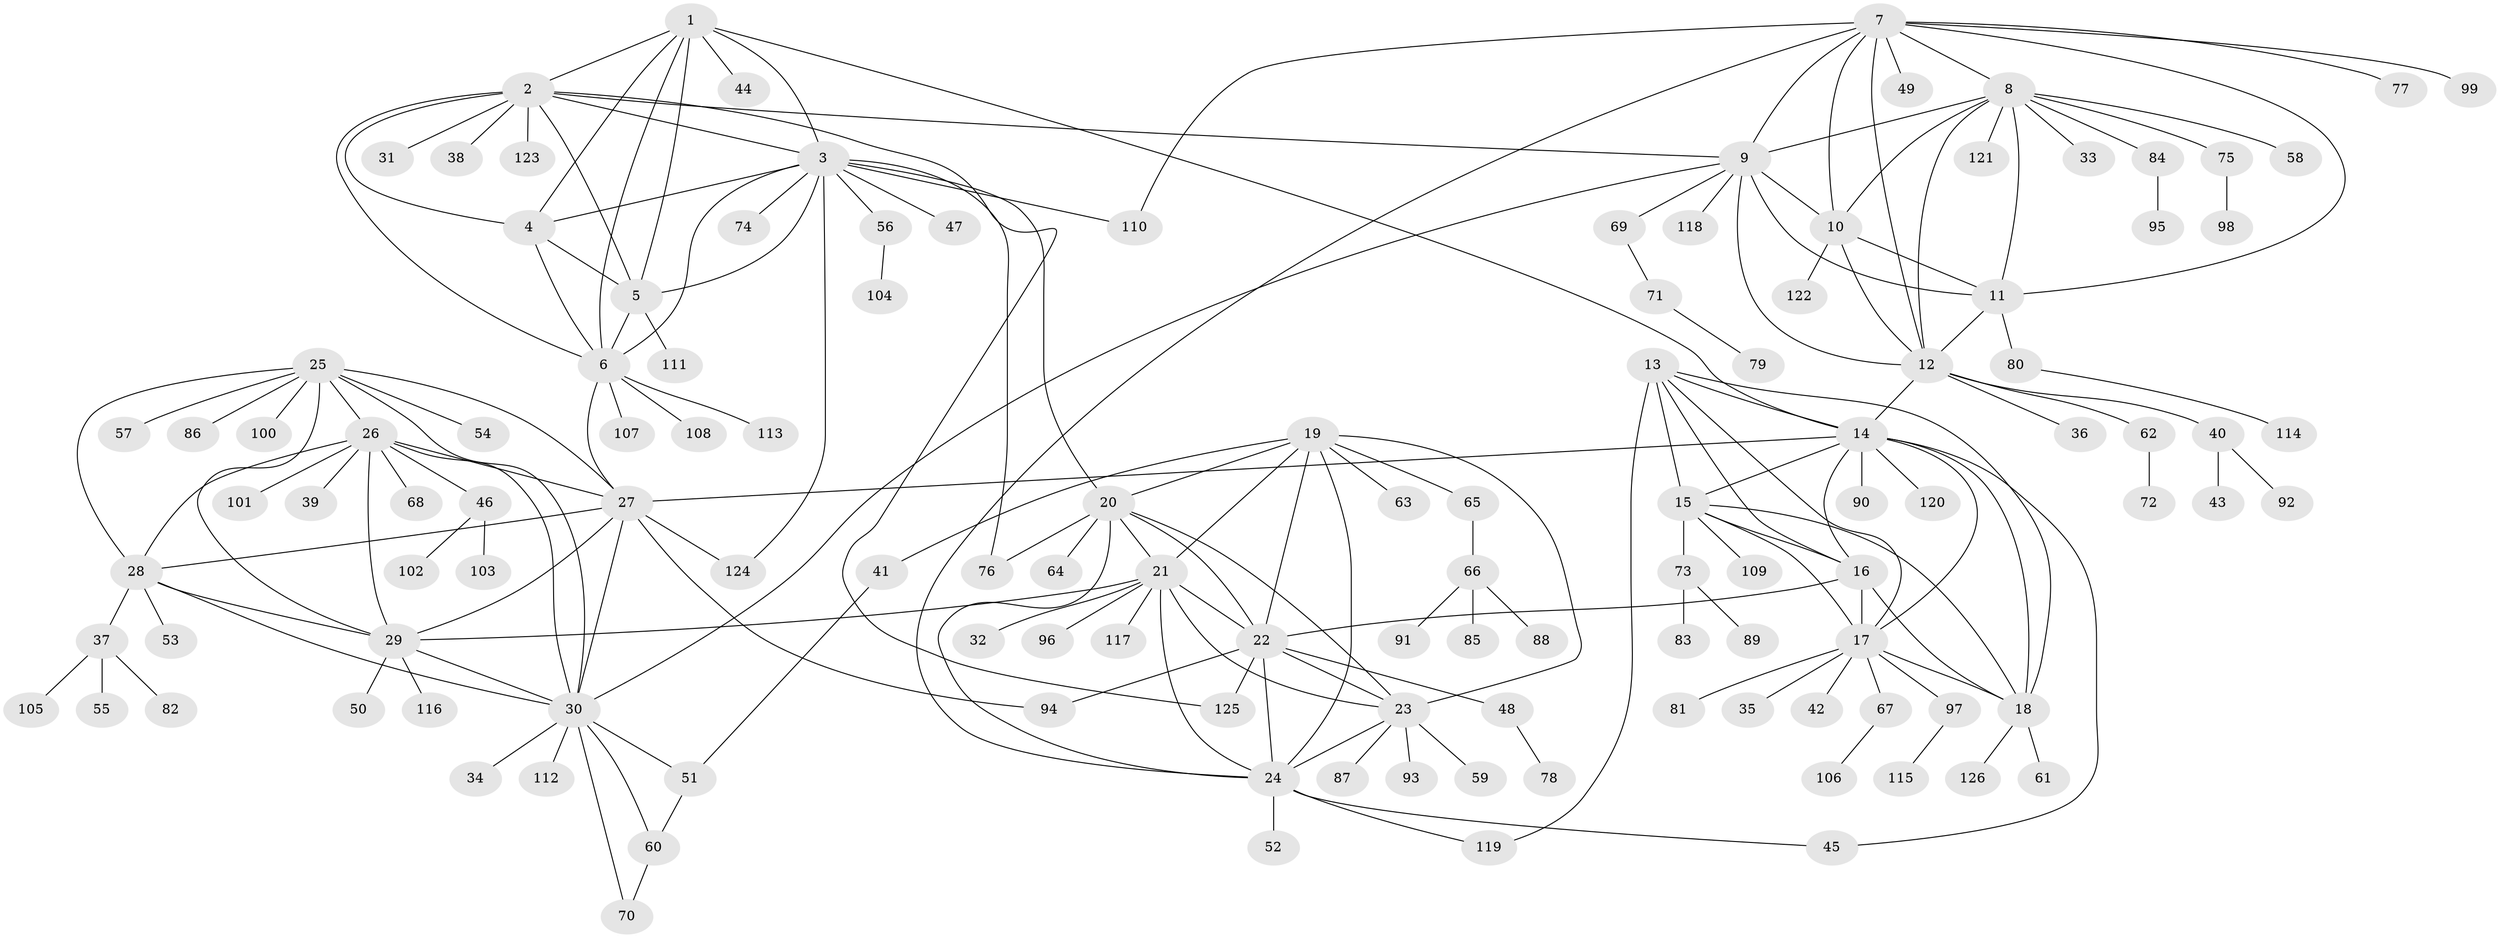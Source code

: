 // coarse degree distribution, {6: 0.13157894736842105, 2: 0.05263157894736842, 1: 0.5789473684210527, 3: 0.05263157894736842, 4: 0.05263157894736842, 8: 0.02631578947368421, 7: 0.07894736842105263, 5: 0.02631578947368421}
// Generated by graph-tools (version 1.1) at 2025/37/03/04/25 23:37:39]
// undirected, 126 vertices, 191 edges
graph export_dot {
  node [color=gray90,style=filled];
  1;
  2;
  3;
  4;
  5;
  6;
  7;
  8;
  9;
  10;
  11;
  12;
  13;
  14;
  15;
  16;
  17;
  18;
  19;
  20;
  21;
  22;
  23;
  24;
  25;
  26;
  27;
  28;
  29;
  30;
  31;
  32;
  33;
  34;
  35;
  36;
  37;
  38;
  39;
  40;
  41;
  42;
  43;
  44;
  45;
  46;
  47;
  48;
  49;
  50;
  51;
  52;
  53;
  54;
  55;
  56;
  57;
  58;
  59;
  60;
  61;
  62;
  63;
  64;
  65;
  66;
  67;
  68;
  69;
  70;
  71;
  72;
  73;
  74;
  75;
  76;
  77;
  78;
  79;
  80;
  81;
  82;
  83;
  84;
  85;
  86;
  87;
  88;
  89;
  90;
  91;
  92;
  93;
  94;
  95;
  96;
  97;
  98;
  99;
  100;
  101;
  102;
  103;
  104;
  105;
  106;
  107;
  108;
  109;
  110;
  111;
  112;
  113;
  114;
  115;
  116;
  117;
  118;
  119;
  120;
  121;
  122;
  123;
  124;
  125;
  126;
  1 -- 2;
  1 -- 3;
  1 -- 4;
  1 -- 5;
  1 -- 6;
  1 -- 14;
  1 -- 44;
  2 -- 3;
  2 -- 4;
  2 -- 5;
  2 -- 6;
  2 -- 9;
  2 -- 31;
  2 -- 38;
  2 -- 123;
  2 -- 125;
  3 -- 4;
  3 -- 5;
  3 -- 6;
  3 -- 20;
  3 -- 47;
  3 -- 56;
  3 -- 74;
  3 -- 76;
  3 -- 110;
  3 -- 124;
  4 -- 5;
  4 -- 6;
  5 -- 6;
  5 -- 111;
  6 -- 27;
  6 -- 107;
  6 -- 108;
  6 -- 113;
  7 -- 8;
  7 -- 9;
  7 -- 10;
  7 -- 11;
  7 -- 12;
  7 -- 24;
  7 -- 49;
  7 -- 77;
  7 -- 99;
  7 -- 110;
  8 -- 9;
  8 -- 10;
  8 -- 11;
  8 -- 12;
  8 -- 33;
  8 -- 58;
  8 -- 75;
  8 -- 84;
  8 -- 121;
  9 -- 10;
  9 -- 11;
  9 -- 12;
  9 -- 30;
  9 -- 69;
  9 -- 118;
  10 -- 11;
  10 -- 12;
  10 -- 122;
  11 -- 12;
  11 -- 80;
  12 -- 14;
  12 -- 36;
  12 -- 40;
  12 -- 62;
  13 -- 14;
  13 -- 15;
  13 -- 16;
  13 -- 17;
  13 -- 18;
  13 -- 119;
  14 -- 15;
  14 -- 16;
  14 -- 17;
  14 -- 18;
  14 -- 27;
  14 -- 45;
  14 -- 90;
  14 -- 120;
  15 -- 16;
  15 -- 17;
  15 -- 18;
  15 -- 73;
  15 -- 109;
  16 -- 17;
  16 -- 18;
  16 -- 22;
  17 -- 18;
  17 -- 35;
  17 -- 42;
  17 -- 67;
  17 -- 81;
  17 -- 97;
  18 -- 61;
  18 -- 126;
  19 -- 20;
  19 -- 21;
  19 -- 22;
  19 -- 23;
  19 -- 24;
  19 -- 41;
  19 -- 63;
  19 -- 65;
  20 -- 21;
  20 -- 22;
  20 -- 23;
  20 -- 24;
  20 -- 64;
  20 -- 76;
  21 -- 22;
  21 -- 23;
  21 -- 24;
  21 -- 29;
  21 -- 32;
  21 -- 96;
  21 -- 117;
  22 -- 23;
  22 -- 24;
  22 -- 48;
  22 -- 94;
  22 -- 125;
  23 -- 24;
  23 -- 59;
  23 -- 87;
  23 -- 93;
  24 -- 45;
  24 -- 52;
  24 -- 119;
  25 -- 26;
  25 -- 27;
  25 -- 28;
  25 -- 29;
  25 -- 30;
  25 -- 54;
  25 -- 57;
  25 -- 86;
  25 -- 100;
  26 -- 27;
  26 -- 28;
  26 -- 29;
  26 -- 30;
  26 -- 39;
  26 -- 46;
  26 -- 68;
  26 -- 101;
  27 -- 28;
  27 -- 29;
  27 -- 30;
  27 -- 94;
  27 -- 124;
  28 -- 29;
  28 -- 30;
  28 -- 37;
  28 -- 53;
  29 -- 30;
  29 -- 50;
  29 -- 116;
  30 -- 34;
  30 -- 51;
  30 -- 60;
  30 -- 70;
  30 -- 112;
  37 -- 55;
  37 -- 82;
  37 -- 105;
  40 -- 43;
  40 -- 92;
  41 -- 51;
  46 -- 102;
  46 -- 103;
  48 -- 78;
  51 -- 60;
  56 -- 104;
  60 -- 70;
  62 -- 72;
  65 -- 66;
  66 -- 85;
  66 -- 88;
  66 -- 91;
  67 -- 106;
  69 -- 71;
  71 -- 79;
  73 -- 83;
  73 -- 89;
  75 -- 98;
  80 -- 114;
  84 -- 95;
  97 -- 115;
}
